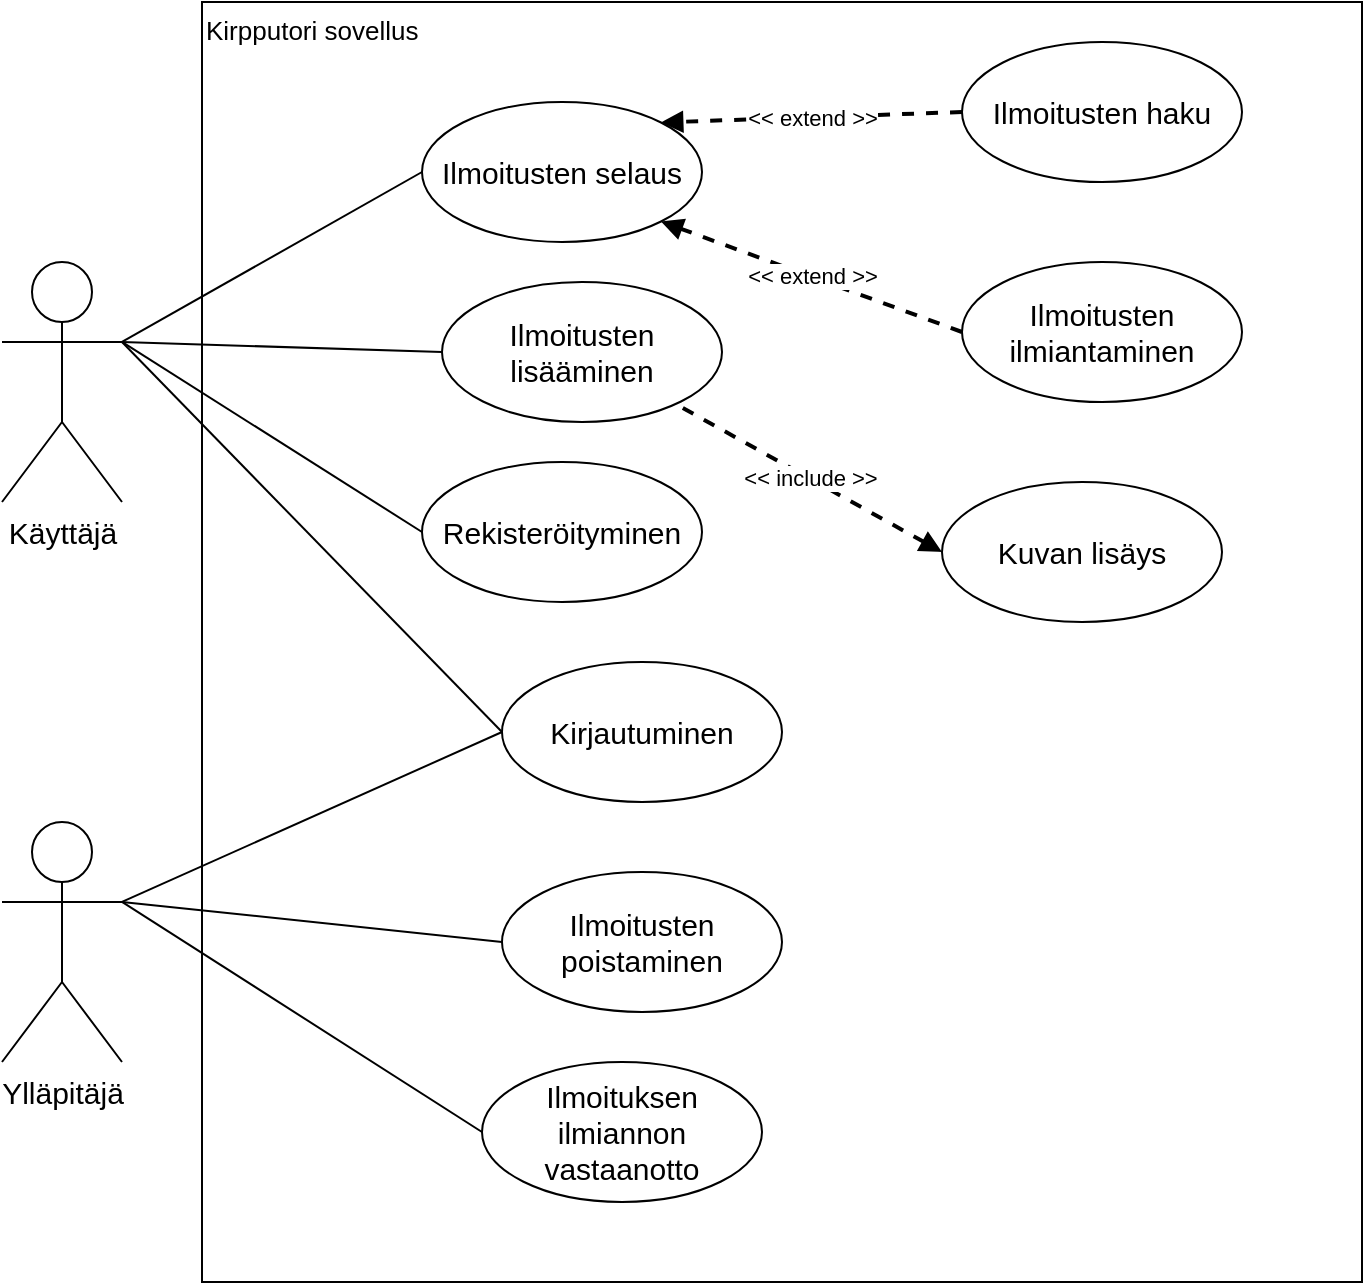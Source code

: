 <mxfile version="15.3.0" type="device"><diagram id="zwQYC3fJgt544b1_t4Qa" name="Page-1"><mxGraphModel dx="1422" dy="800" grid="1" gridSize="10" guides="1" tooltips="1" connect="1" arrows="1" fold="1" page="1" pageScale="1" pageWidth="1169" pageHeight="827" math="0" shadow="0"><root><mxCell id="0"/><mxCell id="1" parent="0"/><mxCell id="YKWHu32iOgfW36QbZ1eo-2" value="Kirpputori sovellus" style="rounded=0;whiteSpace=wrap;html=1;align=left;verticalAlign=top;fontSize=13;" vertex="1" parent="1"><mxGeometry x="220" y="40" width="580" height="640" as="geometry"/></mxCell><mxCell id="YKWHu32iOgfW36QbZ1eo-3" value="Käyttäjä" style="shape=umlActor;verticalLabelPosition=bottom;verticalAlign=top;html=1;fontSize=15;" vertex="1" parent="1"><mxGeometry x="120" y="170" width="60" height="120" as="geometry"/></mxCell><mxCell id="YKWHu32iOgfW36QbZ1eo-5" value="Ylläpitäjä" style="shape=umlActor;verticalLabelPosition=bottom;verticalAlign=top;html=1;fontSize=15;" vertex="1" parent="1"><mxGeometry x="120" y="450" width="60" height="120" as="geometry"/></mxCell><mxCell id="YKWHu32iOgfW36QbZ1eo-10" style="rounded=0;orthogonalLoop=1;jettySize=auto;html=1;exitX=0;exitY=0.5;exitDx=0;exitDy=0;entryX=1;entryY=0.333;entryDx=0;entryDy=0;entryPerimeter=0;fontSize=15;endArrow=none;endFill=0;" edge="1" parent="1" source="YKWHu32iOgfW36QbZ1eo-6" target="YKWHu32iOgfW36QbZ1eo-3"><mxGeometry relative="1" as="geometry"/></mxCell><mxCell id="YKWHu32iOgfW36QbZ1eo-6" value="Ilmoitusten selaus" style="ellipse;whiteSpace=wrap;html=1;fontSize=15;" vertex="1" parent="1"><mxGeometry x="330" y="90" width="140" height="70" as="geometry"/></mxCell><mxCell id="YKWHu32iOgfW36QbZ1eo-11" style="edgeStyle=none;rounded=0;orthogonalLoop=1;jettySize=auto;html=1;exitX=0;exitY=0.5;exitDx=0;exitDy=0;fontSize=15;endArrow=none;endFill=0;" edge="1" parent="1" source="YKWHu32iOgfW36QbZ1eo-7"><mxGeometry relative="1" as="geometry"><mxPoint x="180" y="210" as="targetPoint"/></mxGeometry></mxCell><mxCell id="YKWHu32iOgfW36QbZ1eo-7" value="Ilmoitusten lisääminen" style="ellipse;whiteSpace=wrap;html=1;fontSize=15;" vertex="1" parent="1"><mxGeometry x="340" y="180" width="140" height="70" as="geometry"/></mxCell><mxCell id="YKWHu32iOgfW36QbZ1eo-12" style="edgeStyle=none;rounded=0;orthogonalLoop=1;jettySize=auto;html=1;exitX=0;exitY=0.5;exitDx=0;exitDy=0;entryX=1;entryY=0.333;entryDx=0;entryDy=0;entryPerimeter=0;fontSize=15;endArrow=none;endFill=0;" edge="1" parent="1" source="YKWHu32iOgfW36QbZ1eo-9" target="YKWHu32iOgfW36QbZ1eo-5"><mxGeometry relative="1" as="geometry"/></mxCell><mxCell id="YKWHu32iOgfW36QbZ1eo-9" value="Ilmoitusten poistaminen" style="ellipse;whiteSpace=wrap;html=1;fontSize=15;" vertex="1" parent="1"><mxGeometry x="370" y="475" width="140" height="70" as="geometry"/></mxCell><mxCell id="YKWHu32iOgfW36QbZ1eo-14" style="edgeStyle=none;rounded=0;orthogonalLoop=1;jettySize=auto;html=1;exitX=0;exitY=0.5;exitDx=0;exitDy=0;entryX=1;entryY=0.333;entryDx=0;entryDy=0;entryPerimeter=0;fontSize=15;endArrow=none;endFill=0;" edge="1" parent="1" source="YKWHu32iOgfW36QbZ1eo-13" target="YKWHu32iOgfW36QbZ1eo-5"><mxGeometry relative="1" as="geometry"/></mxCell><mxCell id="YKWHu32iOgfW36QbZ1eo-15" style="edgeStyle=none;rounded=0;orthogonalLoop=1;jettySize=auto;html=1;exitX=0;exitY=0.5;exitDx=0;exitDy=0;fontSize=15;endArrow=none;endFill=0;" edge="1" parent="1" source="YKWHu32iOgfW36QbZ1eo-13"><mxGeometry relative="1" as="geometry"><mxPoint x="180" y="210" as="targetPoint"/></mxGeometry></mxCell><mxCell id="YKWHu32iOgfW36QbZ1eo-13" value="Kirjautuminen" style="ellipse;whiteSpace=wrap;html=1;fontSize=15;" vertex="1" parent="1"><mxGeometry x="370" y="370" width="140" height="70" as="geometry"/></mxCell><mxCell id="YKWHu32iOgfW36QbZ1eo-18" value="&amp;lt;&amp;lt; include &amp;gt;&amp;gt;" style="edgeStyle=none;rounded=0;orthogonalLoop=1;jettySize=auto;html=1;exitX=0;exitY=0.5;exitDx=0;exitDy=0;fontSize=11;endArrow=none;endFill=0;dashed=1;strokeWidth=2;startArrow=block;startFill=1;" edge="1" parent="1" source="YKWHu32iOgfW36QbZ1eo-16" target="YKWHu32iOgfW36QbZ1eo-7"><mxGeometry relative="1" as="geometry"/></mxCell><mxCell id="YKWHu32iOgfW36QbZ1eo-16" value="Kuvan lisäys" style="ellipse;whiteSpace=wrap;html=1;fontSize=15;" vertex="1" parent="1"><mxGeometry x="590" y="280" width="140" height="70" as="geometry"/></mxCell><mxCell id="YKWHu32iOgfW36QbZ1eo-21" value="&amp;lt;&amp;lt; extend &amp;gt;&amp;gt;" style="edgeStyle=none;rounded=0;orthogonalLoop=1;jettySize=auto;html=1;exitX=0;exitY=0.5;exitDx=0;exitDy=0;entryX=1;entryY=0;entryDx=0;entryDy=0;dashed=1;fontSize=11;startArrow=none;startFill=0;endArrow=block;endFill=1;strokeWidth=2;" edge="1" parent="1" source="YKWHu32iOgfW36QbZ1eo-20" target="YKWHu32iOgfW36QbZ1eo-6"><mxGeometry relative="1" as="geometry"/></mxCell><mxCell id="YKWHu32iOgfW36QbZ1eo-20" value="Ilmoitusten haku" style="ellipse;whiteSpace=wrap;html=1;fontSize=15;" vertex="1" parent="1"><mxGeometry x="600" y="60" width="140" height="70" as="geometry"/></mxCell><mxCell id="YKWHu32iOgfW36QbZ1eo-23" value="&amp;lt;&amp;lt; extend &amp;gt;&amp;gt;" style="edgeStyle=none;rounded=0;orthogonalLoop=1;jettySize=auto;html=1;exitX=0;exitY=0.5;exitDx=0;exitDy=0;entryX=1;entryY=1;entryDx=0;entryDy=0;dashed=1;fontSize=11;startArrow=none;startFill=0;endArrow=block;endFill=1;strokeWidth=2;" edge="1" parent="1" source="YKWHu32iOgfW36QbZ1eo-22" target="YKWHu32iOgfW36QbZ1eo-6"><mxGeometry relative="1" as="geometry"/></mxCell><mxCell id="YKWHu32iOgfW36QbZ1eo-22" value="Ilmoitusten ilmiantaminen" style="ellipse;whiteSpace=wrap;html=1;fontSize=15;" vertex="1" parent="1"><mxGeometry x="600" y="170" width="140" height="70" as="geometry"/></mxCell><mxCell id="YKWHu32iOgfW36QbZ1eo-25" style="edgeStyle=none;rounded=0;orthogonalLoop=1;jettySize=auto;html=1;exitX=0;exitY=0.5;exitDx=0;exitDy=0;entryX=1;entryY=0.333;entryDx=0;entryDy=0;entryPerimeter=0;fontSize=11;startArrow=none;startFill=0;endArrow=none;endFill=0;strokeWidth=1;" edge="1" parent="1" source="YKWHu32iOgfW36QbZ1eo-24" target="YKWHu32iOgfW36QbZ1eo-5"><mxGeometry relative="1" as="geometry"/></mxCell><mxCell id="YKWHu32iOgfW36QbZ1eo-24" value="Ilmoituksen ilmiannon vastaanotto" style="ellipse;whiteSpace=wrap;html=1;fontSize=15;" vertex="1" parent="1"><mxGeometry x="360" y="570" width="140" height="70" as="geometry"/></mxCell><mxCell id="YKWHu32iOgfW36QbZ1eo-28" style="edgeStyle=none;rounded=0;orthogonalLoop=1;jettySize=auto;html=1;exitX=0;exitY=0.5;exitDx=0;exitDy=0;entryX=1;entryY=0.333;entryDx=0;entryDy=0;entryPerimeter=0;fontSize=13;startArrow=none;startFill=0;endArrow=none;endFill=0;strokeWidth=1;" edge="1" parent="1" source="YKWHu32iOgfW36QbZ1eo-27" target="YKWHu32iOgfW36QbZ1eo-3"><mxGeometry relative="1" as="geometry"/></mxCell><mxCell id="YKWHu32iOgfW36QbZ1eo-27" value="Rekisteröityminen" style="ellipse;whiteSpace=wrap;html=1;fontSize=15;" vertex="1" parent="1"><mxGeometry x="330" y="270" width="140" height="70" as="geometry"/></mxCell></root></mxGraphModel></diagram></mxfile>